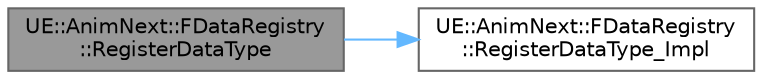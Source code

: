 digraph "UE::AnimNext::FDataRegistry::RegisterDataType"
{
 // INTERACTIVE_SVG=YES
 // LATEX_PDF_SIZE
  bgcolor="transparent";
  edge [fontname=Helvetica,fontsize=10,labelfontname=Helvetica,labelfontsize=10];
  node [fontname=Helvetica,fontsize=10,shape=box,height=0.2,width=0.4];
  rankdir="LR";
  Node1 [id="Node000001",label="UE::AnimNext::FDataRegistry\l::RegisterDataType",height=0.2,width=0.4,color="gray40", fillcolor="grey60", style="filled", fontcolor="black",tooltip=" "];
  Node1 -> Node2 [id="edge1_Node000001_Node000002",color="steelblue1",style="solid",tooltip=" "];
  Node2 [id="Node000002",label="UE::AnimNext::FDataRegistry\l::RegisterDataType_Impl",height=0.2,width=0.4,color="grey40", fillcolor="white", style="filled",URL="$d5/d0b/classUE_1_1AnimNext_1_1FDataRegistry.html#a85ff4c86846c5bf958b4b30776412d97",tooltip=" "];
}
